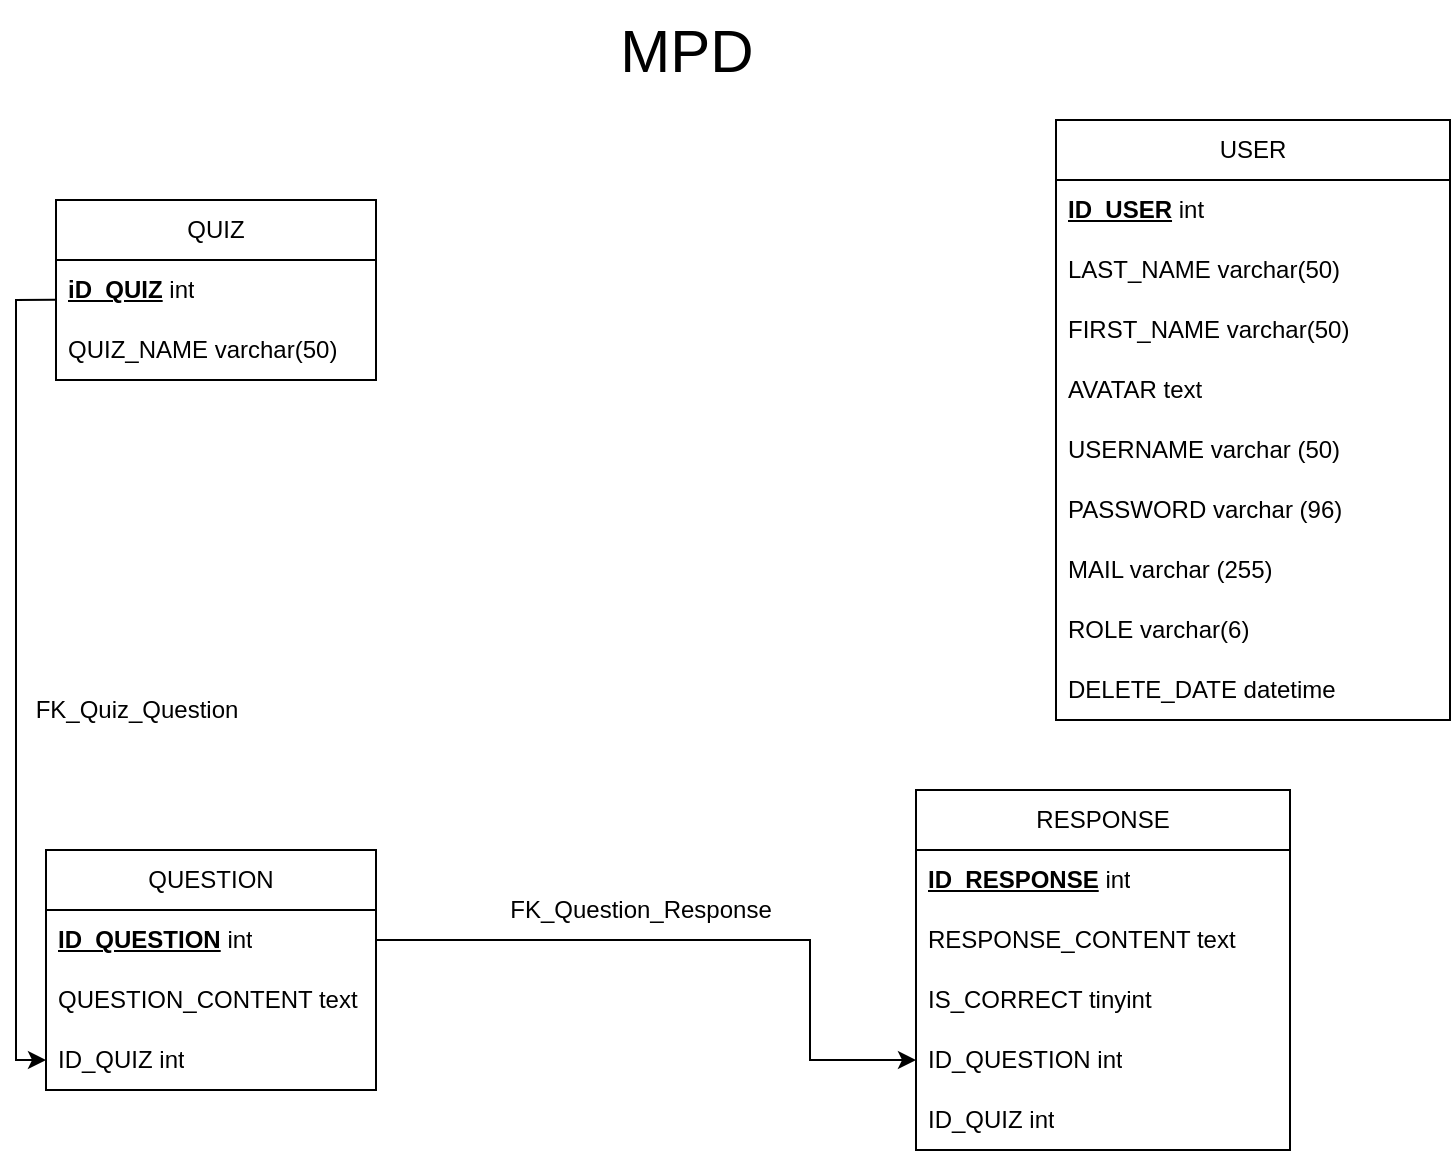 <mxfile version="24.4.0" type="device">
  <diagram name="Page-1" id="Q44R2Od0QhoYXtwmqo0E">
    <mxGraphModel dx="1509" dy="835" grid="1" gridSize="10" guides="1" tooltips="1" connect="1" arrows="1" fold="1" page="1" pageScale="1" pageWidth="827" pageHeight="1169" math="0" shadow="0">
      <root>
        <mxCell id="0" />
        <mxCell id="1" parent="0" />
        <mxCell id="KEF4tFPX44AZM98fyYfs-1" value="USER" style="swimlane;fontStyle=0;childLayout=stackLayout;horizontal=1;startSize=30;horizontalStack=0;resizeParent=1;resizeParentMax=0;resizeLast=0;collapsible=1;marginBottom=0;whiteSpace=wrap;html=1;" vertex="1" parent="1">
          <mxGeometry x="603" y="130" width="197" height="300" as="geometry" />
        </mxCell>
        <mxCell id="KEF4tFPX44AZM98fyYfs-2" value="&lt;b&gt;&lt;u&gt;ID_USER&lt;/u&gt;&lt;/b&gt; int" style="text;strokeColor=none;fillColor=none;align=left;verticalAlign=middle;spacingLeft=4;spacingRight=4;overflow=hidden;points=[[0,0.5],[1,0.5]];portConstraint=eastwest;rotatable=0;whiteSpace=wrap;html=1;" vertex="1" parent="KEF4tFPX44AZM98fyYfs-1">
          <mxGeometry y="30" width="197" height="30" as="geometry" />
        </mxCell>
        <mxCell id="KEF4tFPX44AZM98fyYfs-3" value="LAST_NAME varchar(50)" style="text;strokeColor=none;fillColor=none;align=left;verticalAlign=middle;spacingLeft=4;spacingRight=4;overflow=hidden;points=[[0,0.5],[1,0.5]];portConstraint=eastwest;rotatable=0;whiteSpace=wrap;html=1;" vertex="1" parent="KEF4tFPX44AZM98fyYfs-1">
          <mxGeometry y="60" width="197" height="30" as="geometry" />
        </mxCell>
        <mxCell id="KEF4tFPX44AZM98fyYfs-4" value="FIRST_NAME varchar(50)" style="text;strokeColor=none;fillColor=none;align=left;verticalAlign=middle;spacingLeft=4;spacingRight=4;overflow=hidden;points=[[0,0.5],[1,0.5]];portConstraint=eastwest;rotatable=0;whiteSpace=wrap;html=1;" vertex="1" parent="KEF4tFPX44AZM98fyYfs-1">
          <mxGeometry y="90" width="197" height="30" as="geometry" />
        </mxCell>
        <mxCell id="KEF4tFPX44AZM98fyYfs-5" value="AVATAR text" style="text;strokeColor=none;fillColor=none;align=left;verticalAlign=middle;spacingLeft=4;spacingRight=4;overflow=hidden;points=[[0,0.5],[1,0.5]];portConstraint=eastwest;rotatable=0;whiteSpace=wrap;html=1;" vertex="1" parent="KEF4tFPX44AZM98fyYfs-1">
          <mxGeometry y="120" width="197" height="30" as="geometry" />
        </mxCell>
        <mxCell id="KEF4tFPX44AZM98fyYfs-6" value="USERNAME varchar (50)" style="text;strokeColor=none;fillColor=none;align=left;verticalAlign=middle;spacingLeft=4;spacingRight=4;overflow=hidden;points=[[0,0.5],[1,0.5]];portConstraint=eastwest;rotatable=0;whiteSpace=wrap;html=1;" vertex="1" parent="KEF4tFPX44AZM98fyYfs-1">
          <mxGeometry y="150" width="197" height="30" as="geometry" />
        </mxCell>
        <mxCell id="KEF4tFPX44AZM98fyYfs-7" value="PASSWORD varchar (96)" style="text;strokeColor=none;fillColor=none;align=left;verticalAlign=middle;spacingLeft=4;spacingRight=4;overflow=hidden;points=[[0,0.5],[1,0.5]];portConstraint=eastwest;rotatable=0;whiteSpace=wrap;html=1;" vertex="1" parent="KEF4tFPX44AZM98fyYfs-1">
          <mxGeometry y="180" width="197" height="30" as="geometry" />
        </mxCell>
        <mxCell id="KEF4tFPX44AZM98fyYfs-8" value="MAIL varchar (255)" style="text;strokeColor=none;fillColor=none;align=left;verticalAlign=middle;spacingLeft=4;spacingRight=4;overflow=hidden;points=[[0,0.5],[1,0.5]];portConstraint=eastwest;rotatable=0;whiteSpace=wrap;html=1;" vertex="1" parent="KEF4tFPX44AZM98fyYfs-1">
          <mxGeometry y="210" width="197" height="30" as="geometry" />
        </mxCell>
        <mxCell id="KEF4tFPX44AZM98fyYfs-9" value="ROLE varchar(6)" style="text;strokeColor=none;fillColor=none;align=left;verticalAlign=middle;spacingLeft=4;spacingRight=4;overflow=hidden;points=[[0,0.5],[1,0.5]];portConstraint=eastwest;rotatable=0;whiteSpace=wrap;html=1;" vertex="1" parent="KEF4tFPX44AZM98fyYfs-1">
          <mxGeometry y="240" width="197" height="30" as="geometry" />
        </mxCell>
        <mxCell id="KEF4tFPX44AZM98fyYfs-10" value="DELETE_DATE datetime" style="text;strokeColor=none;fillColor=none;align=left;verticalAlign=middle;spacingLeft=4;spacingRight=4;overflow=hidden;points=[[0,0.5],[1,0.5]];portConstraint=eastwest;rotatable=0;whiteSpace=wrap;html=1;" vertex="1" parent="KEF4tFPX44AZM98fyYfs-1">
          <mxGeometry y="270" width="197" height="30" as="geometry" />
        </mxCell>
        <mxCell id="KEF4tFPX44AZM98fyYfs-11" value="QUIZ" style="swimlane;fontStyle=0;childLayout=stackLayout;horizontal=1;startSize=30;horizontalStack=0;resizeParent=1;resizeParentMax=0;resizeLast=0;collapsible=1;marginBottom=0;whiteSpace=wrap;html=1;" vertex="1" parent="1">
          <mxGeometry x="103" y="170" width="160" height="90" as="geometry" />
        </mxCell>
        <mxCell id="KEF4tFPX44AZM98fyYfs-12" value="&lt;b&gt;&lt;u&gt;iD_QUIZ&lt;/u&gt;&lt;/b&gt; int" style="text;strokeColor=none;fillColor=none;align=left;verticalAlign=middle;spacingLeft=4;spacingRight=4;overflow=hidden;points=[[0,0.5],[1,0.5]];portConstraint=eastwest;rotatable=0;whiteSpace=wrap;html=1;" vertex="1" parent="KEF4tFPX44AZM98fyYfs-11">
          <mxGeometry y="30" width="160" height="30" as="geometry" />
        </mxCell>
        <mxCell id="KEF4tFPX44AZM98fyYfs-13" value="QUIZ_NAME varchar(50)" style="text;strokeColor=none;fillColor=none;align=left;verticalAlign=middle;spacingLeft=4;spacingRight=4;overflow=hidden;points=[[0,0.5],[1,0.5]];portConstraint=eastwest;rotatable=0;whiteSpace=wrap;html=1;" vertex="1" parent="KEF4tFPX44AZM98fyYfs-11">
          <mxGeometry y="60" width="160" height="30" as="geometry" />
        </mxCell>
        <mxCell id="KEF4tFPX44AZM98fyYfs-14" value="QUESTION" style="swimlane;fontStyle=0;childLayout=stackLayout;horizontal=1;startSize=30;horizontalStack=0;resizeParent=1;resizeParentMax=0;resizeLast=0;collapsible=1;marginBottom=0;whiteSpace=wrap;html=1;" vertex="1" parent="1">
          <mxGeometry x="98" y="495" width="165" height="120" as="geometry" />
        </mxCell>
        <mxCell id="KEF4tFPX44AZM98fyYfs-15" value="&lt;b&gt;&lt;u&gt;ID_QUESTION&lt;/u&gt;&lt;/b&gt; int" style="text;strokeColor=none;fillColor=none;align=left;verticalAlign=middle;spacingLeft=4;spacingRight=4;overflow=hidden;points=[[0,0.5],[1,0.5]];portConstraint=eastwest;rotatable=0;whiteSpace=wrap;html=1;" vertex="1" parent="KEF4tFPX44AZM98fyYfs-14">
          <mxGeometry y="30" width="165" height="30" as="geometry" />
        </mxCell>
        <mxCell id="KEF4tFPX44AZM98fyYfs-16" value="QUESTION_CONTENT text" style="text;strokeColor=none;fillColor=none;align=left;verticalAlign=middle;spacingLeft=4;spacingRight=4;overflow=hidden;points=[[0,0.5],[1,0.5]];portConstraint=eastwest;rotatable=0;whiteSpace=wrap;html=1;" vertex="1" parent="KEF4tFPX44AZM98fyYfs-14">
          <mxGeometry y="60" width="165" height="30" as="geometry" />
        </mxCell>
        <mxCell id="KEF4tFPX44AZM98fyYfs-17" value="ID_QUIZ int" style="text;strokeColor=none;fillColor=none;align=left;verticalAlign=middle;spacingLeft=4;spacingRight=4;overflow=hidden;points=[[0,0.5],[1,0.5]];portConstraint=eastwest;rotatable=0;whiteSpace=wrap;html=1;" vertex="1" parent="KEF4tFPX44AZM98fyYfs-14">
          <mxGeometry y="90" width="165" height="30" as="geometry" />
        </mxCell>
        <mxCell id="KEF4tFPX44AZM98fyYfs-18" value="&lt;font style=&quot;font-size: 30px;&quot;&gt;MPD&lt;/font&gt;" style="text;html=1;align=center;verticalAlign=middle;resizable=0;points=[];autosize=1;strokeColor=none;fillColor=none;" vertex="1" parent="1">
          <mxGeometry x="373" y="70" width="90" height="50" as="geometry" />
        </mxCell>
        <mxCell id="KEF4tFPX44AZM98fyYfs-19" value="RESPONSE" style="swimlane;fontStyle=0;childLayout=stackLayout;horizontal=1;startSize=30;horizontalStack=0;resizeParent=1;resizeParentMax=0;resizeLast=0;collapsible=1;marginBottom=0;whiteSpace=wrap;html=1;" vertex="1" parent="1">
          <mxGeometry x="533" y="465" width="187" height="180" as="geometry" />
        </mxCell>
        <mxCell id="KEF4tFPX44AZM98fyYfs-20" value="&lt;b&gt;&lt;u&gt;ID_RESPONSE&lt;/u&gt;&lt;/b&gt; int" style="text;strokeColor=none;fillColor=none;align=left;verticalAlign=middle;spacingLeft=4;spacingRight=4;overflow=hidden;points=[[0,0.5],[1,0.5]];portConstraint=eastwest;rotatable=0;whiteSpace=wrap;html=1;" vertex="1" parent="KEF4tFPX44AZM98fyYfs-19">
          <mxGeometry y="30" width="187" height="30" as="geometry" />
        </mxCell>
        <mxCell id="KEF4tFPX44AZM98fyYfs-21" value="RESPONSE_CONTENT text" style="text;strokeColor=none;fillColor=none;align=left;verticalAlign=middle;spacingLeft=4;spacingRight=4;overflow=hidden;points=[[0,0.5],[1,0.5]];portConstraint=eastwest;rotatable=0;whiteSpace=wrap;html=1;" vertex="1" parent="KEF4tFPX44AZM98fyYfs-19">
          <mxGeometry y="60" width="187" height="30" as="geometry" />
        </mxCell>
        <mxCell id="KEF4tFPX44AZM98fyYfs-22" value="IS_CORRECT tinyint" style="text;strokeColor=none;fillColor=none;align=left;verticalAlign=middle;spacingLeft=4;spacingRight=4;overflow=hidden;points=[[0,0.5],[1,0.5]];portConstraint=eastwest;rotatable=0;whiteSpace=wrap;html=1;" vertex="1" parent="KEF4tFPX44AZM98fyYfs-19">
          <mxGeometry y="90" width="187" height="30" as="geometry" />
        </mxCell>
        <mxCell id="KEF4tFPX44AZM98fyYfs-23" value="ID_QUESTION int" style="text;strokeColor=none;fillColor=none;align=left;verticalAlign=middle;spacingLeft=4;spacingRight=4;overflow=hidden;points=[[0,0.5],[1,0.5]];portConstraint=eastwest;rotatable=0;whiteSpace=wrap;html=1;" vertex="1" parent="KEF4tFPX44AZM98fyYfs-19">
          <mxGeometry y="120" width="187" height="30" as="geometry" />
        </mxCell>
        <mxCell id="KEF4tFPX44AZM98fyYfs-24" value="ID_QUIZ int" style="text;strokeColor=none;fillColor=none;align=left;verticalAlign=middle;spacingLeft=4;spacingRight=4;overflow=hidden;points=[[0,0.5],[1,0.5]];portConstraint=eastwest;rotatable=0;whiteSpace=wrap;html=1;" vertex="1" parent="KEF4tFPX44AZM98fyYfs-19">
          <mxGeometry y="150" width="187" height="30" as="geometry" />
        </mxCell>
        <mxCell id="KEF4tFPX44AZM98fyYfs-25" value="FK_Quiz_Question" style="text;html=1;align=center;verticalAlign=middle;resizable=0;points=[];autosize=1;strokeColor=none;fillColor=none;" vertex="1" parent="1">
          <mxGeometry x="83" y="410" width="120" height="30" as="geometry" />
        </mxCell>
        <mxCell id="KEF4tFPX44AZM98fyYfs-26" value="" style="endArrow=classic;html=1;rounded=0;exitX=0.001;exitY=0.662;exitDx=0;exitDy=0;exitPerimeter=0;" edge="1" parent="1" source="KEF4tFPX44AZM98fyYfs-12" target="KEF4tFPX44AZM98fyYfs-17">
          <mxGeometry width="50" height="50" relative="1" as="geometry">
            <mxPoint x="203" y="440" as="sourcePoint" />
            <mxPoint x="143" y="390" as="targetPoint" />
            <Array as="points">
              <mxPoint x="83" y="220" />
              <mxPoint x="83" y="600" />
            </Array>
          </mxGeometry>
        </mxCell>
        <mxCell id="KEF4tFPX44AZM98fyYfs-27" value="FK_Question_Response" style="text;html=1;align=center;verticalAlign=middle;resizable=0;points=[];autosize=1;strokeColor=none;fillColor=none;" vertex="1" parent="1">
          <mxGeometry x="320" y="510" width="150" height="30" as="geometry" />
        </mxCell>
        <mxCell id="KEF4tFPX44AZM98fyYfs-37" value="" style="endArrow=classic;html=1;rounded=0;exitX=1;exitY=0.5;exitDx=0;exitDy=0;entryX=0;entryY=0.5;entryDx=0;entryDy=0;" edge="1" parent="1" source="KEF4tFPX44AZM98fyYfs-15" target="KEF4tFPX44AZM98fyYfs-23">
          <mxGeometry width="50" height="50" relative="1" as="geometry">
            <mxPoint x="520" y="500" as="sourcePoint" />
            <mxPoint x="570" y="450" as="targetPoint" />
            <Array as="points">
              <mxPoint x="480" y="540" />
              <mxPoint x="480" y="600" />
            </Array>
          </mxGeometry>
        </mxCell>
      </root>
    </mxGraphModel>
  </diagram>
</mxfile>
